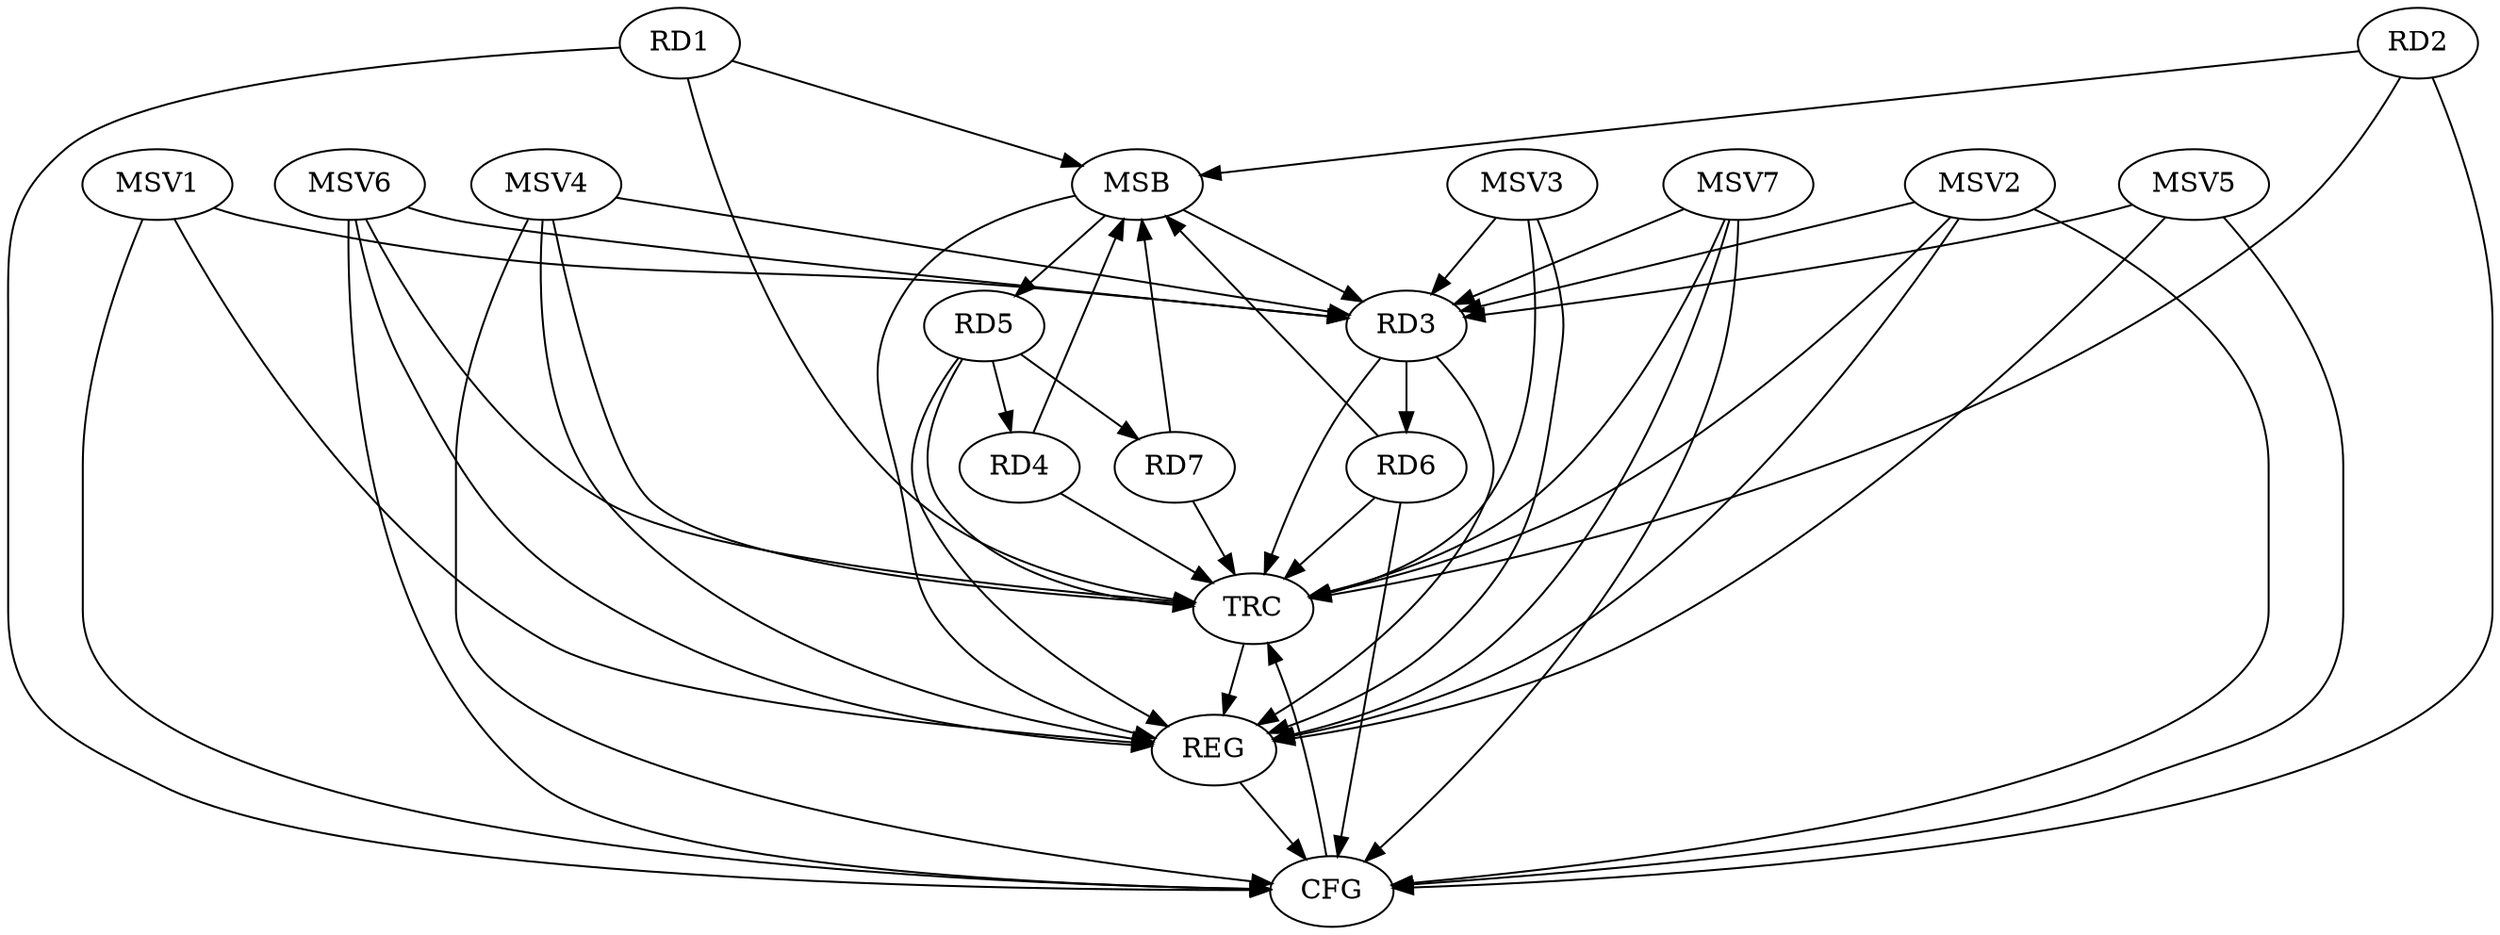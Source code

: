 strict digraph G {
  RD1 [ label="RD1" ];
  RD2 [ label="RD2" ];
  RD3 [ label="RD3" ];
  RD4 [ label="RD4" ];
  RD5 [ label="RD5" ];
  RD6 [ label="RD6" ];
  RD7 [ label="RD7" ];
  REG [ label="REG" ];
  MSB [ label="MSB" ];
  CFG [ label="CFG" ];
  TRC [ label="TRC" ];
  MSV1 [ label="MSV1" ];
  MSV2 [ label="MSV2" ];
  MSV3 [ label="MSV3" ];
  MSV4 [ label="MSV4" ];
  MSV5 [ label="MSV5" ];
  MSV6 [ label="MSV6" ];
  MSV7 [ label="MSV7" ];
  RD3 -> RD6;
  RD5 -> RD4;
  RD5 -> RD7;
  RD3 -> REG;
  RD5 -> REG;
  RD1 -> MSB;
  MSB -> RD5;
  MSB -> REG;
  RD2 -> MSB;
  RD4 -> MSB;
  RD6 -> MSB;
  MSB -> RD3;
  RD7 -> MSB;
  RD1 -> CFG;
  RD6 -> CFG;
  RD2 -> CFG;
  REG -> CFG;
  RD1 -> TRC;
  RD2 -> TRC;
  RD3 -> TRC;
  RD4 -> TRC;
  RD5 -> TRC;
  RD6 -> TRC;
  RD7 -> TRC;
  CFG -> TRC;
  TRC -> REG;
  MSV1 -> RD3;
  MSV2 -> RD3;
  MSV1 -> REG;
  MSV1 -> CFG;
  MSV2 -> REG;
  MSV2 -> TRC;
  MSV2 -> CFG;
  MSV3 -> RD3;
  MSV3 -> REG;
  MSV3 -> TRC;
  MSV4 -> RD3;
  MSV5 -> RD3;
  MSV4 -> REG;
  MSV4 -> TRC;
  MSV4 -> CFG;
  MSV5 -> REG;
  MSV5 -> CFG;
  MSV6 -> RD3;
  MSV6 -> REG;
  MSV6 -> TRC;
  MSV6 -> CFG;
  MSV7 -> RD3;
  MSV7 -> REG;
  MSV7 -> TRC;
  MSV7 -> CFG;
}
